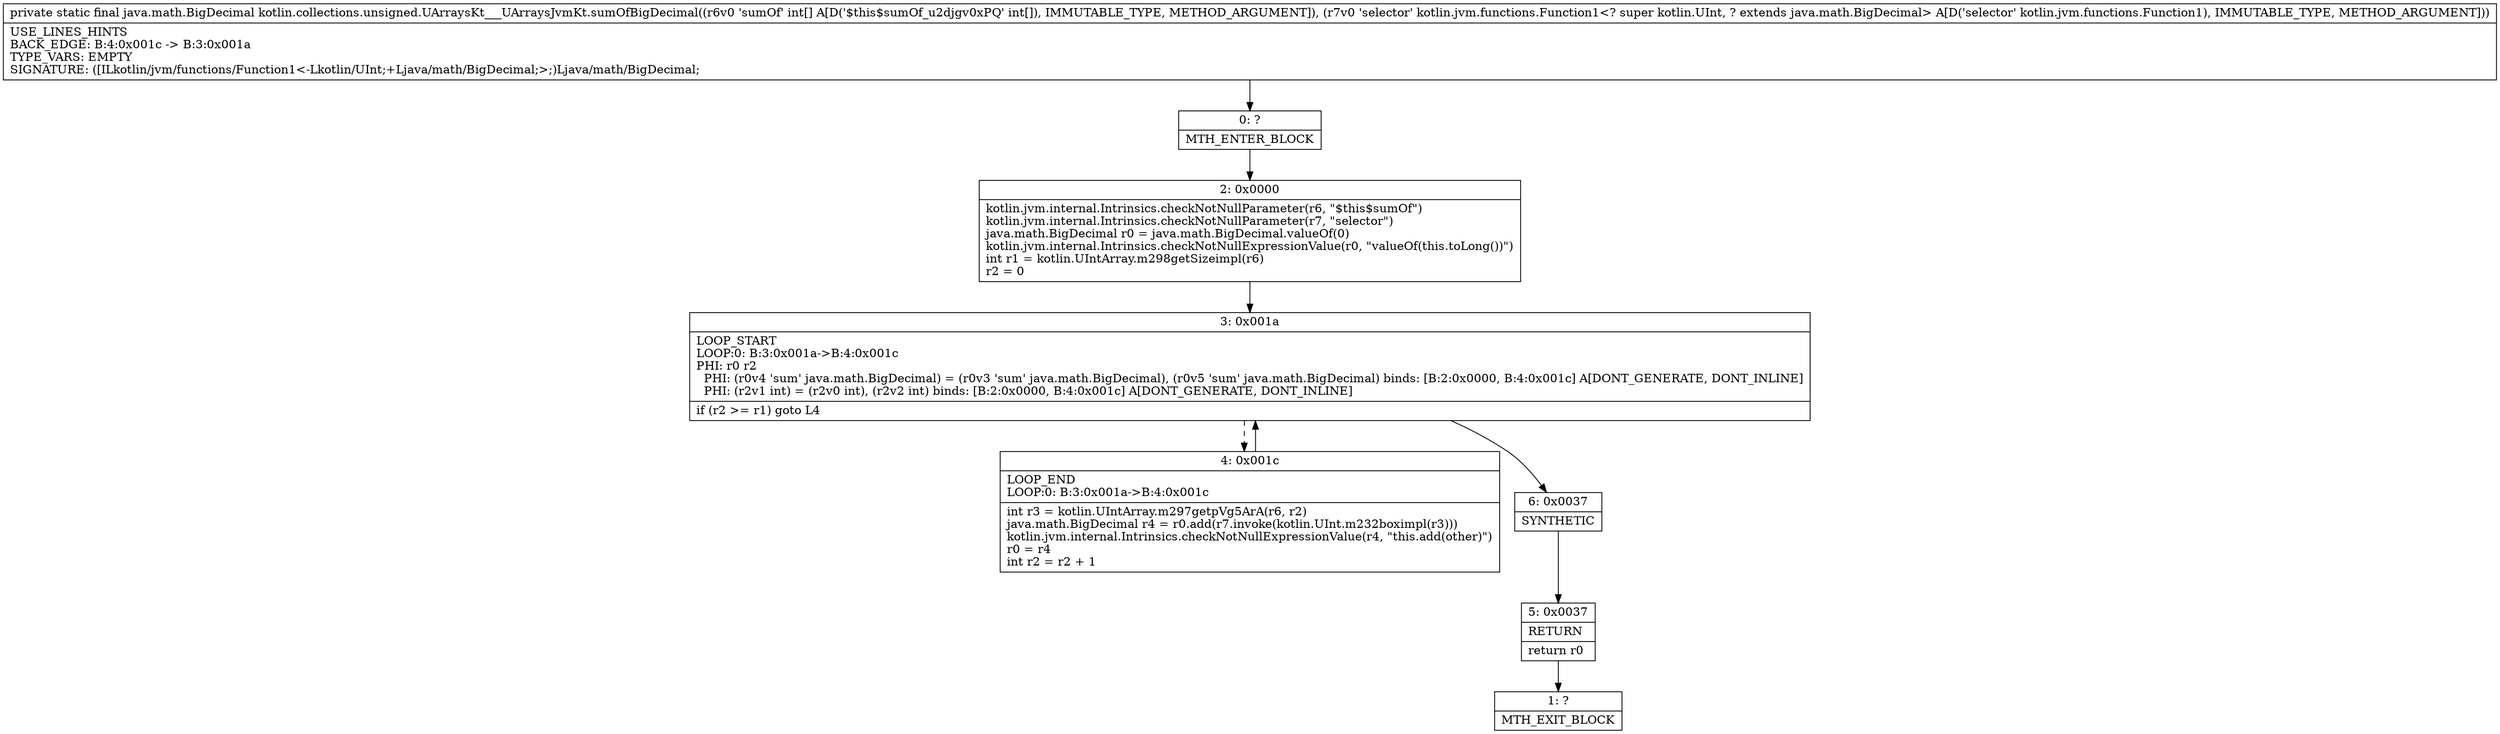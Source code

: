 digraph "CFG forkotlin.collections.unsigned.UArraysKt___UArraysJvmKt.sumOfBigDecimal([ILkotlin\/jvm\/functions\/Function1;)Ljava\/math\/BigDecimal;" {
Node_0 [shape=record,label="{0\:\ ?|MTH_ENTER_BLOCK\l}"];
Node_2 [shape=record,label="{2\:\ 0x0000|kotlin.jvm.internal.Intrinsics.checkNotNullParameter(r6, \"$this$sumOf\")\lkotlin.jvm.internal.Intrinsics.checkNotNullParameter(r7, \"selector\")\ljava.math.BigDecimal r0 = java.math.BigDecimal.valueOf(0)\lkotlin.jvm.internal.Intrinsics.checkNotNullExpressionValue(r0, \"valueOf(this.toLong())\")\lint r1 = kotlin.UIntArray.m298getSizeimpl(r6)\lr2 = 0\l}"];
Node_3 [shape=record,label="{3\:\ 0x001a|LOOP_START\lLOOP:0: B:3:0x001a\-\>B:4:0x001c\lPHI: r0 r2 \l  PHI: (r0v4 'sum' java.math.BigDecimal) = (r0v3 'sum' java.math.BigDecimal), (r0v5 'sum' java.math.BigDecimal) binds: [B:2:0x0000, B:4:0x001c] A[DONT_GENERATE, DONT_INLINE]\l  PHI: (r2v1 int) = (r2v0 int), (r2v2 int) binds: [B:2:0x0000, B:4:0x001c] A[DONT_GENERATE, DONT_INLINE]\l|if (r2 \>= r1) goto L4\l}"];
Node_4 [shape=record,label="{4\:\ 0x001c|LOOP_END\lLOOP:0: B:3:0x001a\-\>B:4:0x001c\l|int r3 = kotlin.UIntArray.m297getpVg5ArA(r6, r2)\ljava.math.BigDecimal r4 = r0.add(r7.invoke(kotlin.UInt.m232boximpl(r3)))\lkotlin.jvm.internal.Intrinsics.checkNotNullExpressionValue(r4, \"this.add(other)\")\lr0 = r4\lint r2 = r2 + 1\l}"];
Node_6 [shape=record,label="{6\:\ 0x0037|SYNTHETIC\l}"];
Node_5 [shape=record,label="{5\:\ 0x0037|RETURN\l|return r0\l}"];
Node_1 [shape=record,label="{1\:\ ?|MTH_EXIT_BLOCK\l}"];
MethodNode[shape=record,label="{private static final java.math.BigDecimal kotlin.collections.unsigned.UArraysKt___UArraysJvmKt.sumOfBigDecimal((r6v0 'sumOf' int[] A[D('$this$sumOf_u2djgv0xPQ' int[]), IMMUTABLE_TYPE, METHOD_ARGUMENT]), (r7v0 'selector' kotlin.jvm.functions.Function1\<? super kotlin.UInt, ? extends java.math.BigDecimal\> A[D('selector' kotlin.jvm.functions.Function1), IMMUTABLE_TYPE, METHOD_ARGUMENT]))  | USE_LINES_HINTS\lBACK_EDGE: B:4:0x001c \-\> B:3:0x001a\lTYPE_VARS: EMPTY\lSIGNATURE: ([ILkotlin\/jvm\/functions\/Function1\<\-Lkotlin\/UInt;+Ljava\/math\/BigDecimal;\>;)Ljava\/math\/BigDecimal;\l}"];
MethodNode -> Node_0;Node_0 -> Node_2;
Node_2 -> Node_3;
Node_3 -> Node_4[style=dashed];
Node_3 -> Node_6;
Node_4 -> Node_3;
Node_6 -> Node_5;
Node_5 -> Node_1;
}

